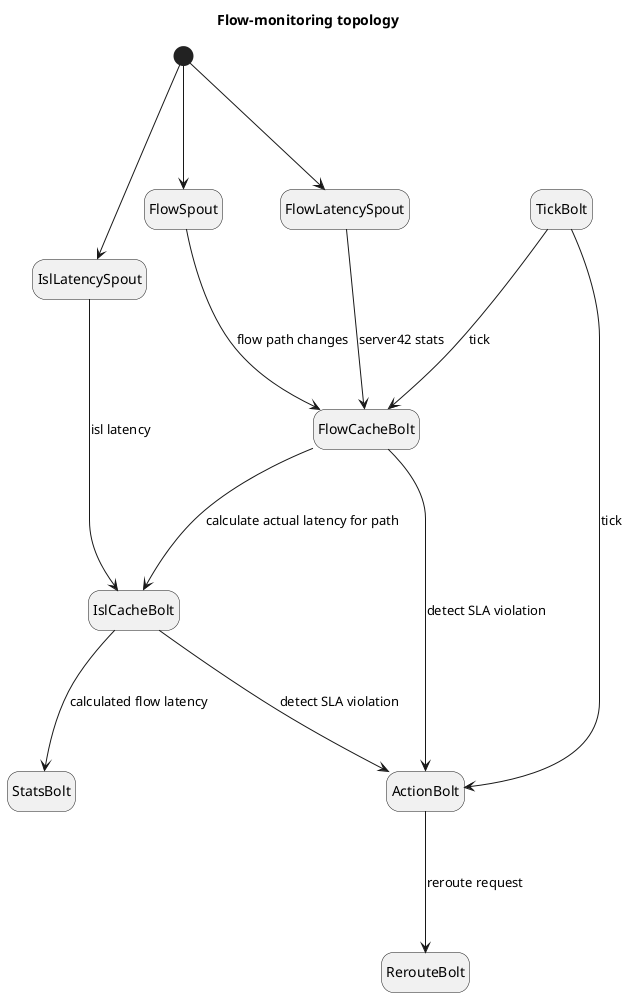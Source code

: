 @startuml
title Flow-monitoring topology
hide empty description

[*] ---> FlowSpout
[*] ---> FlowLatencySpout
[*] ---> IslLatencySpout

FlowSpout ---> FlowCacheBolt : flow path changes
FlowLatencySpout ---> FlowCacheBolt : server42 stats
IslLatencySpout ---> IslCacheBolt : isl latency
TickBolt ---> FlowCacheBolt : tick
TickBolt ---> ActionBolt : tick
FlowCacheBolt ---> IslCacheBolt : calculate actual latency for path
FlowCacheBolt ---> ActionBolt : detect SLA violation
IslCacheBolt ---> ActionBolt : detect SLA violation
IslCacheBolt ---> StatsBolt : calculated flow latency
ActionBolt ---> RerouteBolt : reroute request

@enduml
